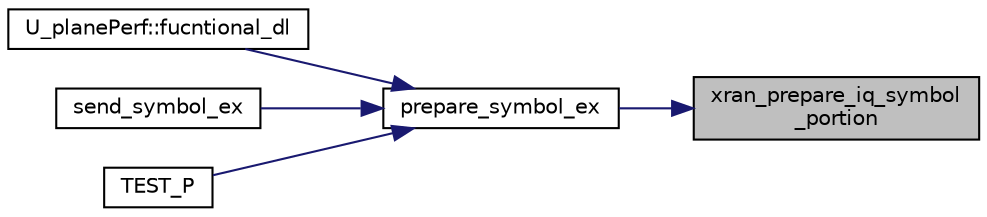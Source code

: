 digraph "xran_prepare_iq_symbol_portion"
{
 // LATEX_PDF_SIZE
  edge [fontname="Helvetica",fontsize="10",labelfontname="Helvetica",labelfontsize="10"];
  node [fontname="Helvetica",fontsize="10",shape=record];
  rankdir="RL";
  Node1 [label="xran_prepare_iq_symbol\l_portion",height=0.2,width=0.4,color="black", fillcolor="grey75", style="filled", fontcolor="black",tooltip="Function for starting preparion of IQ samples portions to be sent in xRAN packet."];
  Node1 -> Node2 [dir="back",color="midnightblue",fontsize="10",style="solid",fontname="Helvetica"];
  Node2 [label="prepare_symbol_ex",height=0.2,width=0.4,color="black", fillcolor="white", style="filled",URL="$xran__common_8h.html#adc9636576fb70f4b4fcfd1d03fe59998",tooltip=" "];
  Node2 -> Node3 [dir="back",color="midnightblue",fontsize="10",style="solid",fontname="Helvetica"];
  Node3 [label="U_planePerf::fucntional_dl",height=0.2,width=0.4,color="black", fillcolor="white", style="filled",URL="$class_u__plane_perf.html#aa2fb15367f40188e0a2d2c15fa6ad124",tooltip=" "];
  Node2 -> Node4 [dir="back",color="midnightblue",fontsize="10",style="solid",fontname="Helvetica"];
  Node4 [label="send_symbol_ex",height=0.2,width=0.4,color="black", fillcolor="white", style="filled",URL="$xran__common_8h.html#ab67b9cc6e54d8ba3945b265b47af743c",tooltip=" "];
  Node2 -> Node5 [dir="back",color="midnightblue",fontsize="10",style="solid",fontname="Helvetica"];
  Node5 [label="TEST_P",height=0.2,width=0.4,color="black", fillcolor="white", style="filled",URL="$u__plane__functional_8cc.html#a17e5d82ac5aec3860b1324a80fda79ed",tooltip=" "];
}
